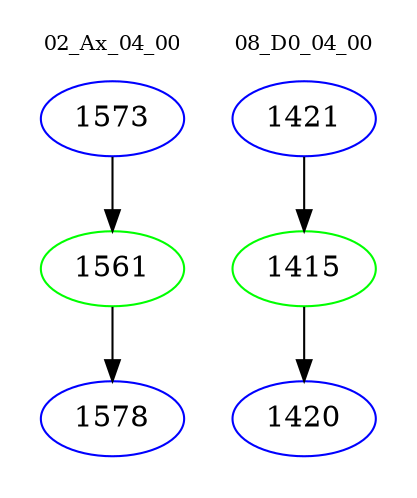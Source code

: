 digraph{
subgraph cluster_0 {
color = white
label = "02_Ax_04_00";
fontsize=10;
T0_1573 [label="1573", color="blue"]
T0_1573 -> T0_1561 [color="black"]
T0_1561 [label="1561", color="green"]
T0_1561 -> T0_1578 [color="black"]
T0_1578 [label="1578", color="blue"]
}
subgraph cluster_1 {
color = white
label = "08_D0_04_00";
fontsize=10;
T1_1421 [label="1421", color="blue"]
T1_1421 -> T1_1415 [color="black"]
T1_1415 [label="1415", color="green"]
T1_1415 -> T1_1420 [color="black"]
T1_1420 [label="1420", color="blue"]
}
}
